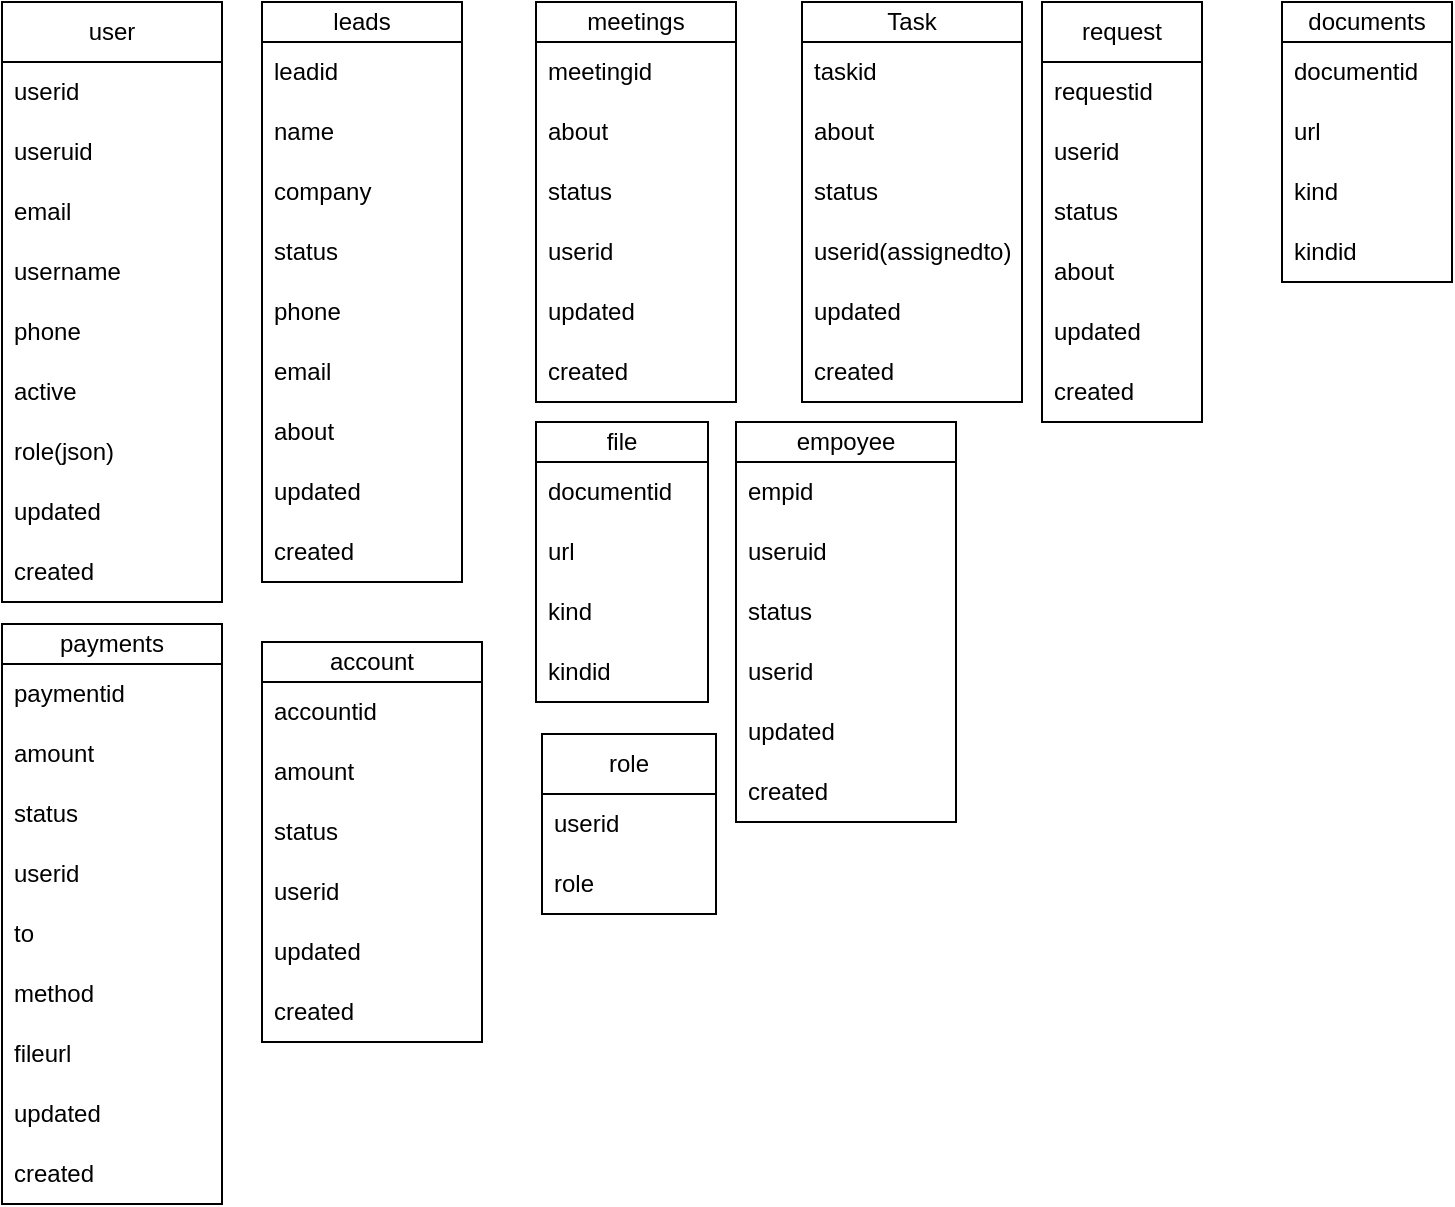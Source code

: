 <mxfile version="22.1.2" type="device">
  <diagram name="Page-1" id="ok1ueWbKCZK0H_02SurO">
    <mxGraphModel dx="946" dy="1494" grid="1" gridSize="10" guides="1" tooltips="1" connect="1" arrows="1" fold="1" page="1" pageScale="1" pageWidth="827" pageHeight="1169" math="0" shadow="0">
      <root>
        <mxCell id="0" />
        <mxCell id="1" parent="0" />
        <mxCell id="omQnDjZ8pvN8cMmzUUf2-1" value="role" style="swimlane;fontStyle=0;childLayout=stackLayout;horizontal=1;startSize=30;horizontalStack=0;resizeParent=1;resizeParentMax=0;resizeLast=0;collapsible=1;marginBottom=0;whiteSpace=wrap;html=1;" vertex="1" parent="1">
          <mxGeometry x="310" y="-674" width="87" height="90" as="geometry" />
        </mxCell>
        <mxCell id="omQnDjZ8pvN8cMmzUUf2-2" value="userid" style="text;strokeColor=none;fillColor=none;align=left;verticalAlign=middle;spacingLeft=4;spacingRight=4;overflow=hidden;points=[[0,0.5],[1,0.5]];portConstraint=eastwest;rotatable=0;whiteSpace=wrap;html=1;" vertex="1" parent="omQnDjZ8pvN8cMmzUUf2-1">
          <mxGeometry y="30" width="87" height="30" as="geometry" />
        </mxCell>
        <mxCell id="omQnDjZ8pvN8cMmzUUf2-3" value="role" style="text;strokeColor=none;fillColor=none;align=left;verticalAlign=middle;spacingLeft=4;spacingRight=4;overflow=hidden;points=[[0,0.5],[1,0.5]];portConstraint=eastwest;rotatable=0;whiteSpace=wrap;html=1;" vertex="1" parent="omQnDjZ8pvN8cMmzUUf2-1">
          <mxGeometry y="60" width="87" height="30" as="geometry" />
        </mxCell>
        <mxCell id="omQnDjZ8pvN8cMmzUUf2-5" value="user" style="swimlane;fontStyle=0;childLayout=stackLayout;horizontal=1;startSize=30;horizontalStack=0;resizeParent=1;resizeParentMax=0;resizeLast=0;collapsible=1;marginBottom=0;whiteSpace=wrap;html=1;" vertex="1" parent="1">
          <mxGeometry x="40" y="-1040" width="110" height="300" as="geometry" />
        </mxCell>
        <mxCell id="omQnDjZ8pvN8cMmzUUf2-6" value="userid" style="text;strokeColor=none;fillColor=none;align=left;verticalAlign=middle;spacingLeft=4;spacingRight=4;overflow=hidden;points=[[0,0.5],[1,0.5]];portConstraint=eastwest;rotatable=0;whiteSpace=wrap;html=1;" vertex="1" parent="omQnDjZ8pvN8cMmzUUf2-5">
          <mxGeometry y="30" width="110" height="30" as="geometry" />
        </mxCell>
        <mxCell id="omQnDjZ8pvN8cMmzUUf2-98" value="useruid" style="text;strokeColor=none;fillColor=none;align=left;verticalAlign=middle;spacingLeft=4;spacingRight=4;overflow=hidden;points=[[0,0.5],[1,0.5]];portConstraint=eastwest;rotatable=0;whiteSpace=wrap;html=1;" vertex="1" parent="omQnDjZ8pvN8cMmzUUf2-5">
          <mxGeometry y="60" width="110" height="30" as="geometry" />
        </mxCell>
        <mxCell id="omQnDjZ8pvN8cMmzUUf2-7" value="email" style="text;strokeColor=none;fillColor=none;align=left;verticalAlign=middle;spacingLeft=4;spacingRight=4;overflow=hidden;points=[[0,0.5],[1,0.5]];portConstraint=eastwest;rotatable=0;whiteSpace=wrap;html=1;" vertex="1" parent="omQnDjZ8pvN8cMmzUUf2-5">
          <mxGeometry y="90" width="110" height="30" as="geometry" />
        </mxCell>
        <mxCell id="omQnDjZ8pvN8cMmzUUf2-11" value="username" style="text;strokeColor=none;fillColor=none;align=left;verticalAlign=middle;spacingLeft=4;spacingRight=4;overflow=hidden;points=[[0,0.5],[1,0.5]];portConstraint=eastwest;rotatable=0;whiteSpace=wrap;html=1;" vertex="1" parent="omQnDjZ8pvN8cMmzUUf2-5">
          <mxGeometry y="120" width="110" height="30" as="geometry" />
        </mxCell>
        <mxCell id="omQnDjZ8pvN8cMmzUUf2-12" value="phone" style="text;strokeColor=none;fillColor=none;align=left;verticalAlign=middle;spacingLeft=4;spacingRight=4;overflow=hidden;points=[[0,0.5],[1,0.5]];portConstraint=eastwest;rotatable=0;whiteSpace=wrap;html=1;" vertex="1" parent="omQnDjZ8pvN8cMmzUUf2-5">
          <mxGeometry y="150" width="110" height="30" as="geometry" />
        </mxCell>
        <mxCell id="omQnDjZ8pvN8cMmzUUf2-13" value="active" style="text;strokeColor=none;fillColor=none;align=left;verticalAlign=middle;spacingLeft=4;spacingRight=4;overflow=hidden;points=[[0,0.5],[1,0.5]];portConstraint=eastwest;rotatable=0;whiteSpace=wrap;html=1;" vertex="1" parent="omQnDjZ8pvN8cMmzUUf2-5">
          <mxGeometry y="180" width="110" height="30" as="geometry" />
        </mxCell>
        <mxCell id="omQnDjZ8pvN8cMmzUUf2-14" value="role(json)" style="text;strokeColor=none;fillColor=none;align=left;verticalAlign=middle;spacingLeft=4;spacingRight=4;overflow=hidden;points=[[0,0.5],[1,0.5]];portConstraint=eastwest;rotatable=0;whiteSpace=wrap;html=1;" vertex="1" parent="omQnDjZ8pvN8cMmzUUf2-5">
          <mxGeometry y="210" width="110" height="30" as="geometry" />
        </mxCell>
        <mxCell id="omQnDjZ8pvN8cMmzUUf2-43" value="updated" style="text;strokeColor=none;fillColor=none;align=left;verticalAlign=middle;spacingLeft=4;spacingRight=4;overflow=hidden;points=[[0,0.5],[1,0.5]];portConstraint=eastwest;rotatable=0;whiteSpace=wrap;html=1;" vertex="1" parent="omQnDjZ8pvN8cMmzUUf2-5">
          <mxGeometry y="240" width="110" height="30" as="geometry" />
        </mxCell>
        <mxCell id="omQnDjZ8pvN8cMmzUUf2-15" value="created" style="text;strokeColor=none;fillColor=none;align=left;verticalAlign=middle;spacingLeft=4;spacingRight=4;overflow=hidden;points=[[0,0.5],[1,0.5]];portConstraint=eastwest;rotatable=0;whiteSpace=wrap;html=1;" vertex="1" parent="omQnDjZ8pvN8cMmzUUf2-5">
          <mxGeometry y="270" width="110" height="30" as="geometry" />
        </mxCell>
        <mxCell id="omQnDjZ8pvN8cMmzUUf2-18" value="leads" style="swimlane;fontStyle=0;childLayout=stackLayout;horizontal=1;startSize=20;horizontalStack=0;resizeParent=1;resizeParentMax=0;resizeLast=0;collapsible=1;marginBottom=0;whiteSpace=wrap;html=1;" vertex="1" parent="1">
          <mxGeometry x="170" y="-1040" width="100" height="290" as="geometry" />
        </mxCell>
        <mxCell id="omQnDjZ8pvN8cMmzUUf2-20" value="leadid" style="text;strokeColor=none;fillColor=none;align=left;verticalAlign=middle;spacingLeft=4;spacingRight=4;overflow=hidden;points=[[0,0.5],[1,0.5]];portConstraint=eastwest;rotatable=0;whiteSpace=wrap;html=1;" vertex="1" parent="omQnDjZ8pvN8cMmzUUf2-18">
          <mxGeometry y="20" width="100" height="30" as="geometry" />
        </mxCell>
        <mxCell id="omQnDjZ8pvN8cMmzUUf2-19" value="name" style="text;strokeColor=none;fillColor=none;align=left;verticalAlign=middle;spacingLeft=4;spacingRight=4;overflow=hidden;points=[[0,0.5],[1,0.5]];portConstraint=eastwest;rotatable=0;whiteSpace=wrap;html=1;" vertex="1" parent="omQnDjZ8pvN8cMmzUUf2-18">
          <mxGeometry y="50" width="100" height="30" as="geometry" />
        </mxCell>
        <mxCell id="omQnDjZ8pvN8cMmzUUf2-34" value="company" style="text;strokeColor=none;fillColor=none;align=left;verticalAlign=middle;spacingLeft=4;spacingRight=4;overflow=hidden;points=[[0,0.5],[1,0.5]];portConstraint=eastwest;rotatable=0;whiteSpace=wrap;html=1;" vertex="1" parent="omQnDjZ8pvN8cMmzUUf2-18">
          <mxGeometry y="80" width="100" height="30" as="geometry" />
        </mxCell>
        <mxCell id="omQnDjZ8pvN8cMmzUUf2-21" value="status" style="text;strokeColor=none;fillColor=none;align=left;verticalAlign=middle;spacingLeft=4;spacingRight=4;overflow=hidden;points=[[0,0.5],[1,0.5]];portConstraint=eastwest;rotatable=0;whiteSpace=wrap;html=1;" vertex="1" parent="omQnDjZ8pvN8cMmzUUf2-18">
          <mxGeometry y="110" width="100" height="30" as="geometry" />
        </mxCell>
        <mxCell id="omQnDjZ8pvN8cMmzUUf2-22" value="phone" style="text;strokeColor=none;fillColor=none;align=left;verticalAlign=middle;spacingLeft=4;spacingRight=4;overflow=hidden;points=[[0,0.5],[1,0.5]];portConstraint=eastwest;rotatable=0;whiteSpace=wrap;html=1;" vertex="1" parent="omQnDjZ8pvN8cMmzUUf2-18">
          <mxGeometry y="140" width="100" height="30" as="geometry" />
        </mxCell>
        <mxCell id="omQnDjZ8pvN8cMmzUUf2-23" value="email" style="text;strokeColor=none;fillColor=none;align=left;verticalAlign=middle;spacingLeft=4;spacingRight=4;overflow=hidden;points=[[0,0.5],[1,0.5]];portConstraint=eastwest;rotatable=0;whiteSpace=wrap;html=1;" vertex="1" parent="omQnDjZ8pvN8cMmzUUf2-18">
          <mxGeometry y="170" width="100" height="30" as="geometry" />
        </mxCell>
        <mxCell id="omQnDjZ8pvN8cMmzUUf2-35" value="about" style="text;strokeColor=none;fillColor=none;align=left;verticalAlign=middle;spacingLeft=4;spacingRight=4;overflow=hidden;points=[[0,0.5],[1,0.5]];portConstraint=eastwest;rotatable=0;whiteSpace=wrap;html=1;" vertex="1" parent="omQnDjZ8pvN8cMmzUUf2-18">
          <mxGeometry y="200" width="100" height="30" as="geometry" />
        </mxCell>
        <mxCell id="omQnDjZ8pvN8cMmzUUf2-24" value="updated" style="text;strokeColor=none;fillColor=none;align=left;verticalAlign=middle;spacingLeft=4;spacingRight=4;overflow=hidden;points=[[0,0.5],[1,0.5]];portConstraint=eastwest;rotatable=0;whiteSpace=wrap;html=1;" vertex="1" parent="omQnDjZ8pvN8cMmzUUf2-18">
          <mxGeometry y="230" width="100" height="30" as="geometry" />
        </mxCell>
        <mxCell id="omQnDjZ8pvN8cMmzUUf2-25" value="created" style="text;strokeColor=none;fillColor=none;align=left;verticalAlign=middle;spacingLeft=4;spacingRight=4;overflow=hidden;points=[[0,0.5],[1,0.5]];portConstraint=eastwest;rotatable=0;whiteSpace=wrap;html=1;" vertex="1" parent="omQnDjZ8pvN8cMmzUUf2-18">
          <mxGeometry y="260" width="100" height="30" as="geometry" />
        </mxCell>
        <mxCell id="omQnDjZ8pvN8cMmzUUf2-26" value="meetings" style="swimlane;fontStyle=0;childLayout=stackLayout;horizontal=1;startSize=20;horizontalStack=0;resizeParent=1;resizeParentMax=0;resizeLast=0;collapsible=1;marginBottom=0;whiteSpace=wrap;html=1;" vertex="1" parent="1">
          <mxGeometry x="307" y="-1040" width="100" height="200" as="geometry" />
        </mxCell>
        <mxCell id="omQnDjZ8pvN8cMmzUUf2-27" value="meetingid" style="text;strokeColor=none;fillColor=none;align=left;verticalAlign=middle;spacingLeft=4;spacingRight=4;overflow=hidden;points=[[0,0.5],[1,0.5]];portConstraint=eastwest;rotatable=0;whiteSpace=wrap;html=1;" vertex="1" parent="omQnDjZ8pvN8cMmzUUf2-26">
          <mxGeometry y="20" width="100" height="30" as="geometry" />
        </mxCell>
        <mxCell id="omQnDjZ8pvN8cMmzUUf2-28" value="about" style="text;strokeColor=none;fillColor=none;align=left;verticalAlign=middle;spacingLeft=4;spacingRight=4;overflow=hidden;points=[[0,0.5],[1,0.5]];portConstraint=eastwest;rotatable=0;whiteSpace=wrap;html=1;" vertex="1" parent="omQnDjZ8pvN8cMmzUUf2-26">
          <mxGeometry y="50" width="100" height="30" as="geometry" />
        </mxCell>
        <mxCell id="omQnDjZ8pvN8cMmzUUf2-29" value="status" style="text;strokeColor=none;fillColor=none;align=left;verticalAlign=middle;spacingLeft=4;spacingRight=4;overflow=hidden;points=[[0,0.5],[1,0.5]];portConstraint=eastwest;rotatable=0;whiteSpace=wrap;html=1;" vertex="1" parent="omQnDjZ8pvN8cMmzUUf2-26">
          <mxGeometry y="80" width="100" height="30" as="geometry" />
        </mxCell>
        <mxCell id="omQnDjZ8pvN8cMmzUUf2-30" value="userid" style="text;strokeColor=none;fillColor=none;align=left;verticalAlign=middle;spacingLeft=4;spacingRight=4;overflow=hidden;points=[[0,0.5],[1,0.5]];portConstraint=eastwest;rotatable=0;whiteSpace=wrap;html=1;" vertex="1" parent="omQnDjZ8pvN8cMmzUUf2-26">
          <mxGeometry y="110" width="100" height="30" as="geometry" />
        </mxCell>
        <mxCell id="omQnDjZ8pvN8cMmzUUf2-32" value="updated" style="text;strokeColor=none;fillColor=none;align=left;verticalAlign=middle;spacingLeft=4;spacingRight=4;overflow=hidden;points=[[0,0.5],[1,0.5]];portConstraint=eastwest;rotatable=0;whiteSpace=wrap;html=1;" vertex="1" parent="omQnDjZ8pvN8cMmzUUf2-26">
          <mxGeometry y="140" width="100" height="30" as="geometry" />
        </mxCell>
        <mxCell id="omQnDjZ8pvN8cMmzUUf2-33" value="created" style="text;strokeColor=none;fillColor=none;align=left;verticalAlign=middle;spacingLeft=4;spacingRight=4;overflow=hidden;points=[[0,0.5],[1,0.5]];portConstraint=eastwest;rotatable=0;whiteSpace=wrap;html=1;" vertex="1" parent="omQnDjZ8pvN8cMmzUUf2-26">
          <mxGeometry y="170" width="100" height="30" as="geometry" />
        </mxCell>
        <mxCell id="omQnDjZ8pvN8cMmzUUf2-36" value="Task" style="swimlane;fontStyle=0;childLayout=stackLayout;horizontal=1;startSize=20;horizontalStack=0;resizeParent=1;resizeParentMax=0;resizeLast=0;collapsible=1;marginBottom=0;whiteSpace=wrap;html=1;" vertex="1" parent="1">
          <mxGeometry x="440" y="-1040" width="110" height="200" as="geometry" />
        </mxCell>
        <mxCell id="omQnDjZ8pvN8cMmzUUf2-37" value="taskid" style="text;strokeColor=none;fillColor=none;align=left;verticalAlign=middle;spacingLeft=4;spacingRight=4;overflow=hidden;points=[[0,0.5],[1,0.5]];portConstraint=eastwest;rotatable=0;whiteSpace=wrap;html=1;" vertex="1" parent="omQnDjZ8pvN8cMmzUUf2-36">
          <mxGeometry y="20" width="110" height="30" as="geometry" />
        </mxCell>
        <mxCell id="omQnDjZ8pvN8cMmzUUf2-38" value="about" style="text;strokeColor=none;fillColor=none;align=left;verticalAlign=middle;spacingLeft=4;spacingRight=4;overflow=hidden;points=[[0,0.5],[1,0.5]];portConstraint=eastwest;rotatable=0;whiteSpace=wrap;html=1;" vertex="1" parent="omQnDjZ8pvN8cMmzUUf2-36">
          <mxGeometry y="50" width="110" height="30" as="geometry" />
        </mxCell>
        <mxCell id="omQnDjZ8pvN8cMmzUUf2-39" value="status" style="text;strokeColor=none;fillColor=none;align=left;verticalAlign=middle;spacingLeft=4;spacingRight=4;overflow=hidden;points=[[0,0.5],[1,0.5]];portConstraint=eastwest;rotatable=0;whiteSpace=wrap;html=1;" vertex="1" parent="omQnDjZ8pvN8cMmzUUf2-36">
          <mxGeometry y="80" width="110" height="30" as="geometry" />
        </mxCell>
        <mxCell id="omQnDjZ8pvN8cMmzUUf2-40" value="userid(assignedto)" style="text;strokeColor=none;fillColor=none;align=left;verticalAlign=middle;spacingLeft=4;spacingRight=4;overflow=hidden;points=[[0,0.5],[1,0.5]];portConstraint=eastwest;rotatable=0;whiteSpace=wrap;html=1;" vertex="1" parent="omQnDjZ8pvN8cMmzUUf2-36">
          <mxGeometry y="110" width="110" height="30" as="geometry" />
        </mxCell>
        <mxCell id="omQnDjZ8pvN8cMmzUUf2-41" value="updated" style="text;strokeColor=none;fillColor=none;align=left;verticalAlign=middle;spacingLeft=4;spacingRight=4;overflow=hidden;points=[[0,0.5],[1,0.5]];portConstraint=eastwest;rotatable=0;whiteSpace=wrap;html=1;" vertex="1" parent="omQnDjZ8pvN8cMmzUUf2-36">
          <mxGeometry y="140" width="110" height="30" as="geometry" />
        </mxCell>
        <mxCell id="omQnDjZ8pvN8cMmzUUf2-42" value="created" style="text;strokeColor=none;fillColor=none;align=left;verticalAlign=middle;spacingLeft=4;spacingRight=4;overflow=hidden;points=[[0,0.5],[1,0.5]];portConstraint=eastwest;rotatable=0;whiteSpace=wrap;html=1;" vertex="1" parent="omQnDjZ8pvN8cMmzUUf2-36">
          <mxGeometry y="170" width="110" height="30" as="geometry" />
        </mxCell>
        <mxCell id="omQnDjZ8pvN8cMmzUUf2-44" value="request" style="swimlane;fontStyle=0;childLayout=stackLayout;horizontal=1;startSize=30;horizontalStack=0;resizeParent=1;resizeParentMax=0;resizeLast=0;collapsible=1;marginBottom=0;whiteSpace=wrap;html=1;" vertex="1" parent="1">
          <mxGeometry x="560" y="-1040" width="80" height="210" as="geometry" />
        </mxCell>
        <mxCell id="omQnDjZ8pvN8cMmzUUf2-50" value="requestid" style="text;strokeColor=none;fillColor=none;align=left;verticalAlign=middle;spacingLeft=4;spacingRight=4;overflow=hidden;points=[[0,0.5],[1,0.5]];portConstraint=eastwest;rotatable=0;whiteSpace=wrap;html=1;" vertex="1" parent="omQnDjZ8pvN8cMmzUUf2-44">
          <mxGeometry y="30" width="80" height="30" as="geometry" />
        </mxCell>
        <mxCell id="omQnDjZ8pvN8cMmzUUf2-45" value="userid" style="text;strokeColor=none;fillColor=none;align=left;verticalAlign=middle;spacingLeft=4;spacingRight=4;overflow=hidden;points=[[0,0.5],[1,0.5]];portConstraint=eastwest;rotatable=0;whiteSpace=wrap;html=1;" vertex="1" parent="omQnDjZ8pvN8cMmzUUf2-44">
          <mxGeometry y="60" width="80" height="30" as="geometry" />
        </mxCell>
        <mxCell id="omQnDjZ8pvN8cMmzUUf2-46" value="status" style="text;strokeColor=none;fillColor=none;align=left;verticalAlign=middle;spacingLeft=4;spacingRight=4;overflow=hidden;points=[[0,0.5],[1,0.5]];portConstraint=eastwest;rotatable=0;whiteSpace=wrap;html=1;" vertex="1" parent="omQnDjZ8pvN8cMmzUUf2-44">
          <mxGeometry y="90" width="80" height="30" as="geometry" />
        </mxCell>
        <mxCell id="omQnDjZ8pvN8cMmzUUf2-47" value="about" style="text;strokeColor=none;fillColor=none;align=left;verticalAlign=middle;spacingLeft=4;spacingRight=4;overflow=hidden;points=[[0,0.5],[1,0.5]];portConstraint=eastwest;rotatable=0;whiteSpace=wrap;html=1;" vertex="1" parent="omQnDjZ8pvN8cMmzUUf2-44">
          <mxGeometry y="120" width="80" height="30" as="geometry" />
        </mxCell>
        <mxCell id="omQnDjZ8pvN8cMmzUUf2-48" value="updated" style="text;strokeColor=none;fillColor=none;align=left;verticalAlign=middle;spacingLeft=4;spacingRight=4;overflow=hidden;points=[[0,0.5],[1,0.5]];portConstraint=eastwest;rotatable=0;whiteSpace=wrap;html=1;" vertex="1" parent="omQnDjZ8pvN8cMmzUUf2-44">
          <mxGeometry y="150" width="80" height="30" as="geometry" />
        </mxCell>
        <mxCell id="omQnDjZ8pvN8cMmzUUf2-49" value="created" style="text;strokeColor=none;fillColor=none;align=left;verticalAlign=middle;spacingLeft=4;spacingRight=4;overflow=hidden;points=[[0,0.5],[1,0.5]];portConstraint=eastwest;rotatable=0;whiteSpace=wrap;html=1;" vertex="1" parent="omQnDjZ8pvN8cMmzUUf2-44">
          <mxGeometry y="180" width="80" height="30" as="geometry" />
        </mxCell>
        <mxCell id="omQnDjZ8pvN8cMmzUUf2-51" value="payments" style="swimlane;fontStyle=0;childLayout=stackLayout;horizontal=1;startSize=20;horizontalStack=0;resizeParent=1;resizeParentMax=0;resizeLast=0;collapsible=1;marginBottom=0;whiteSpace=wrap;html=1;" vertex="1" parent="1">
          <mxGeometry x="40" y="-729" width="110" height="290" as="geometry" />
        </mxCell>
        <mxCell id="omQnDjZ8pvN8cMmzUUf2-52" value="paymentid" style="text;strokeColor=none;fillColor=none;align=left;verticalAlign=middle;spacingLeft=4;spacingRight=4;overflow=hidden;points=[[0,0.5],[1,0.5]];portConstraint=eastwest;rotatable=0;whiteSpace=wrap;html=1;" vertex="1" parent="omQnDjZ8pvN8cMmzUUf2-51">
          <mxGeometry y="20" width="110" height="30" as="geometry" />
        </mxCell>
        <mxCell id="omQnDjZ8pvN8cMmzUUf2-53" value="amount" style="text;strokeColor=none;fillColor=none;align=left;verticalAlign=middle;spacingLeft=4;spacingRight=4;overflow=hidden;points=[[0,0.5],[1,0.5]];portConstraint=eastwest;rotatable=0;whiteSpace=wrap;html=1;" vertex="1" parent="omQnDjZ8pvN8cMmzUUf2-51">
          <mxGeometry y="50" width="110" height="30" as="geometry" />
        </mxCell>
        <mxCell id="omQnDjZ8pvN8cMmzUUf2-55" value="status" style="text;strokeColor=none;fillColor=none;align=left;verticalAlign=middle;spacingLeft=4;spacingRight=4;overflow=hidden;points=[[0,0.5],[1,0.5]];portConstraint=eastwest;rotatable=0;whiteSpace=wrap;html=1;" vertex="1" parent="omQnDjZ8pvN8cMmzUUf2-51">
          <mxGeometry y="80" width="110" height="30" as="geometry" />
        </mxCell>
        <mxCell id="omQnDjZ8pvN8cMmzUUf2-56" value="userid" style="text;strokeColor=none;fillColor=none;align=left;verticalAlign=middle;spacingLeft=4;spacingRight=4;overflow=hidden;points=[[0,0.5],[1,0.5]];portConstraint=eastwest;rotatable=0;whiteSpace=wrap;html=1;" vertex="1" parent="omQnDjZ8pvN8cMmzUUf2-51">
          <mxGeometry y="110" width="110" height="30" as="geometry" />
        </mxCell>
        <mxCell id="omQnDjZ8pvN8cMmzUUf2-73" value="to&lt;br&gt;" style="text;strokeColor=none;fillColor=none;align=left;verticalAlign=middle;spacingLeft=4;spacingRight=4;overflow=hidden;points=[[0,0.5],[1,0.5]];portConstraint=eastwest;rotatable=0;whiteSpace=wrap;html=1;" vertex="1" parent="omQnDjZ8pvN8cMmzUUf2-51">
          <mxGeometry y="140" width="110" height="30" as="geometry" />
        </mxCell>
        <mxCell id="omQnDjZ8pvN8cMmzUUf2-63" value="method" style="text;strokeColor=none;fillColor=none;align=left;verticalAlign=middle;spacingLeft=4;spacingRight=4;overflow=hidden;points=[[0,0.5],[1,0.5]];portConstraint=eastwest;rotatable=0;whiteSpace=wrap;html=1;" vertex="1" parent="omQnDjZ8pvN8cMmzUUf2-51">
          <mxGeometry y="170" width="110" height="30" as="geometry" />
        </mxCell>
        <mxCell id="omQnDjZ8pvN8cMmzUUf2-72" value="fileurl" style="text;strokeColor=none;fillColor=none;align=left;verticalAlign=middle;spacingLeft=4;spacingRight=4;overflow=hidden;points=[[0,0.5],[1,0.5]];portConstraint=eastwest;rotatable=0;whiteSpace=wrap;html=1;" vertex="1" parent="omQnDjZ8pvN8cMmzUUf2-51">
          <mxGeometry y="200" width="110" height="30" as="geometry" />
        </mxCell>
        <mxCell id="omQnDjZ8pvN8cMmzUUf2-59" value="updated" style="text;strokeColor=none;fillColor=none;align=left;verticalAlign=middle;spacingLeft=4;spacingRight=4;overflow=hidden;points=[[0,0.5],[1,0.5]];portConstraint=eastwest;rotatable=0;whiteSpace=wrap;html=1;" vertex="1" parent="omQnDjZ8pvN8cMmzUUf2-51">
          <mxGeometry y="230" width="110" height="30" as="geometry" />
        </mxCell>
        <mxCell id="omQnDjZ8pvN8cMmzUUf2-60" value="created" style="text;strokeColor=none;fillColor=none;align=left;verticalAlign=middle;spacingLeft=4;spacingRight=4;overflow=hidden;points=[[0,0.5],[1,0.5]];portConstraint=eastwest;rotatable=0;whiteSpace=wrap;html=1;" vertex="1" parent="omQnDjZ8pvN8cMmzUUf2-51">
          <mxGeometry y="260" width="110" height="30" as="geometry" />
        </mxCell>
        <mxCell id="omQnDjZ8pvN8cMmzUUf2-64" value="account" style="swimlane;fontStyle=0;childLayout=stackLayout;horizontal=1;startSize=20;horizontalStack=0;resizeParent=1;resizeParentMax=0;resizeLast=0;collapsible=1;marginBottom=0;whiteSpace=wrap;html=1;" vertex="1" parent="1">
          <mxGeometry x="170" y="-720" width="110" height="200" as="geometry" />
        </mxCell>
        <mxCell id="omQnDjZ8pvN8cMmzUUf2-65" value="accountid" style="text;strokeColor=none;fillColor=none;align=left;verticalAlign=middle;spacingLeft=4;spacingRight=4;overflow=hidden;points=[[0,0.5],[1,0.5]];portConstraint=eastwest;rotatable=0;whiteSpace=wrap;html=1;" vertex="1" parent="omQnDjZ8pvN8cMmzUUf2-64">
          <mxGeometry y="20" width="110" height="30" as="geometry" />
        </mxCell>
        <mxCell id="omQnDjZ8pvN8cMmzUUf2-74" value="amount" style="text;strokeColor=none;fillColor=none;align=left;verticalAlign=middle;spacingLeft=4;spacingRight=4;overflow=hidden;points=[[0,0.5],[1,0.5]];portConstraint=eastwest;rotatable=0;whiteSpace=wrap;html=1;" vertex="1" parent="omQnDjZ8pvN8cMmzUUf2-64">
          <mxGeometry y="50" width="110" height="30" as="geometry" />
        </mxCell>
        <mxCell id="omQnDjZ8pvN8cMmzUUf2-67" value="status" style="text;strokeColor=none;fillColor=none;align=left;verticalAlign=middle;spacingLeft=4;spacingRight=4;overflow=hidden;points=[[0,0.5],[1,0.5]];portConstraint=eastwest;rotatable=0;whiteSpace=wrap;html=1;" vertex="1" parent="omQnDjZ8pvN8cMmzUUf2-64">
          <mxGeometry y="80" width="110" height="30" as="geometry" />
        </mxCell>
        <mxCell id="omQnDjZ8pvN8cMmzUUf2-68" value="userid" style="text;strokeColor=none;fillColor=none;align=left;verticalAlign=middle;spacingLeft=4;spacingRight=4;overflow=hidden;points=[[0,0.5],[1,0.5]];portConstraint=eastwest;rotatable=0;whiteSpace=wrap;html=1;" vertex="1" parent="omQnDjZ8pvN8cMmzUUf2-64">
          <mxGeometry y="110" width="110" height="30" as="geometry" />
        </mxCell>
        <mxCell id="omQnDjZ8pvN8cMmzUUf2-70" value="updated" style="text;strokeColor=none;fillColor=none;align=left;verticalAlign=middle;spacingLeft=4;spacingRight=4;overflow=hidden;points=[[0,0.5],[1,0.5]];portConstraint=eastwest;rotatable=0;whiteSpace=wrap;html=1;" vertex="1" parent="omQnDjZ8pvN8cMmzUUf2-64">
          <mxGeometry y="140" width="110" height="30" as="geometry" />
        </mxCell>
        <mxCell id="omQnDjZ8pvN8cMmzUUf2-71" value="created" style="text;strokeColor=none;fillColor=none;align=left;verticalAlign=middle;spacingLeft=4;spacingRight=4;overflow=hidden;points=[[0,0.5],[1,0.5]];portConstraint=eastwest;rotatable=0;whiteSpace=wrap;html=1;" vertex="1" parent="omQnDjZ8pvN8cMmzUUf2-64">
          <mxGeometry y="170" width="110" height="30" as="geometry" />
        </mxCell>
        <mxCell id="omQnDjZ8pvN8cMmzUUf2-75" value="documents" style="swimlane;fontStyle=0;childLayout=stackLayout;horizontal=1;startSize=20;horizontalStack=0;resizeParent=1;resizeParentMax=0;resizeLast=0;collapsible=1;marginBottom=0;whiteSpace=wrap;html=1;" vertex="1" parent="1">
          <mxGeometry x="680" y="-1040" width="85" height="140" as="geometry" />
        </mxCell>
        <mxCell id="omQnDjZ8pvN8cMmzUUf2-76" value="documentid" style="text;strokeColor=none;fillColor=none;align=left;verticalAlign=middle;spacingLeft=4;spacingRight=4;overflow=hidden;points=[[0,0.5],[1,0.5]];portConstraint=eastwest;rotatable=0;whiteSpace=wrap;html=1;" vertex="1" parent="omQnDjZ8pvN8cMmzUUf2-75">
          <mxGeometry y="20" width="85" height="30" as="geometry" />
        </mxCell>
        <mxCell id="omQnDjZ8pvN8cMmzUUf2-77" value="url" style="text;strokeColor=none;fillColor=none;align=left;verticalAlign=middle;spacingLeft=4;spacingRight=4;overflow=hidden;points=[[0,0.5],[1,0.5]];portConstraint=eastwest;rotatable=0;whiteSpace=wrap;html=1;" vertex="1" parent="omQnDjZ8pvN8cMmzUUf2-75">
          <mxGeometry y="50" width="85" height="30" as="geometry" />
        </mxCell>
        <mxCell id="omQnDjZ8pvN8cMmzUUf2-83" value="kind" style="text;strokeColor=none;fillColor=none;align=left;verticalAlign=middle;spacingLeft=4;spacingRight=4;overflow=hidden;points=[[0,0.5],[1,0.5]];portConstraint=eastwest;rotatable=0;whiteSpace=wrap;html=1;" vertex="1" parent="omQnDjZ8pvN8cMmzUUf2-75">
          <mxGeometry y="80" width="85" height="30" as="geometry" />
        </mxCell>
        <mxCell id="omQnDjZ8pvN8cMmzUUf2-84" value="kindid" style="text;strokeColor=none;fillColor=none;align=left;verticalAlign=middle;spacingLeft=4;spacingRight=4;overflow=hidden;points=[[0,0.5],[1,0.5]];portConstraint=eastwest;rotatable=0;whiteSpace=wrap;html=1;" vertex="1" parent="omQnDjZ8pvN8cMmzUUf2-75">
          <mxGeometry y="110" width="85" height="30" as="geometry" />
        </mxCell>
        <mxCell id="omQnDjZ8pvN8cMmzUUf2-85" value="file" style="swimlane;fontStyle=0;childLayout=stackLayout;horizontal=1;startSize=20;horizontalStack=0;resizeParent=1;resizeParentMax=0;resizeLast=0;collapsible=1;marginBottom=0;whiteSpace=wrap;html=1;" vertex="1" parent="1">
          <mxGeometry x="307" y="-830" width="86" height="140" as="geometry" />
        </mxCell>
        <mxCell id="omQnDjZ8pvN8cMmzUUf2-86" value="documentid" style="text;strokeColor=none;fillColor=none;align=left;verticalAlign=middle;spacingLeft=4;spacingRight=4;overflow=hidden;points=[[0,0.5],[1,0.5]];portConstraint=eastwest;rotatable=0;whiteSpace=wrap;html=1;" vertex="1" parent="omQnDjZ8pvN8cMmzUUf2-85">
          <mxGeometry y="20" width="86" height="30" as="geometry" />
        </mxCell>
        <mxCell id="omQnDjZ8pvN8cMmzUUf2-87" value="url" style="text;strokeColor=none;fillColor=none;align=left;verticalAlign=middle;spacingLeft=4;spacingRight=4;overflow=hidden;points=[[0,0.5],[1,0.5]];portConstraint=eastwest;rotatable=0;whiteSpace=wrap;html=1;" vertex="1" parent="omQnDjZ8pvN8cMmzUUf2-85">
          <mxGeometry y="50" width="86" height="30" as="geometry" />
        </mxCell>
        <mxCell id="omQnDjZ8pvN8cMmzUUf2-88" value="kind" style="text;strokeColor=none;fillColor=none;align=left;verticalAlign=middle;spacingLeft=4;spacingRight=4;overflow=hidden;points=[[0,0.5],[1,0.5]];portConstraint=eastwest;rotatable=0;whiteSpace=wrap;html=1;" vertex="1" parent="omQnDjZ8pvN8cMmzUUf2-85">
          <mxGeometry y="80" width="86" height="30" as="geometry" />
        </mxCell>
        <mxCell id="omQnDjZ8pvN8cMmzUUf2-89" value="kindid" style="text;strokeColor=none;fillColor=none;align=left;verticalAlign=middle;spacingLeft=4;spacingRight=4;overflow=hidden;points=[[0,0.5],[1,0.5]];portConstraint=eastwest;rotatable=0;whiteSpace=wrap;html=1;" vertex="1" parent="omQnDjZ8pvN8cMmzUUf2-85">
          <mxGeometry y="110" width="86" height="30" as="geometry" />
        </mxCell>
        <mxCell id="omQnDjZ8pvN8cMmzUUf2-91" value="empoyee" style="swimlane;fontStyle=0;childLayout=stackLayout;horizontal=1;startSize=20;horizontalStack=0;resizeParent=1;resizeParentMax=0;resizeLast=0;collapsible=1;marginBottom=0;whiteSpace=wrap;html=1;" vertex="1" parent="1">
          <mxGeometry x="407" y="-830" width="110" height="200" as="geometry" />
        </mxCell>
        <mxCell id="omQnDjZ8pvN8cMmzUUf2-92" value="empid" style="text;strokeColor=none;fillColor=none;align=left;verticalAlign=middle;spacingLeft=4;spacingRight=4;overflow=hidden;points=[[0,0.5],[1,0.5]];portConstraint=eastwest;rotatable=0;whiteSpace=wrap;html=1;" vertex="1" parent="omQnDjZ8pvN8cMmzUUf2-91">
          <mxGeometry y="20" width="110" height="30" as="geometry" />
        </mxCell>
        <mxCell id="omQnDjZ8pvN8cMmzUUf2-93" value="useruid" style="text;strokeColor=none;fillColor=none;align=left;verticalAlign=middle;spacingLeft=4;spacingRight=4;overflow=hidden;points=[[0,0.5],[1,0.5]];portConstraint=eastwest;rotatable=0;whiteSpace=wrap;html=1;" vertex="1" parent="omQnDjZ8pvN8cMmzUUf2-91">
          <mxGeometry y="50" width="110" height="30" as="geometry" />
        </mxCell>
        <mxCell id="omQnDjZ8pvN8cMmzUUf2-94" value="status" style="text;strokeColor=none;fillColor=none;align=left;verticalAlign=middle;spacingLeft=4;spacingRight=4;overflow=hidden;points=[[0,0.5],[1,0.5]];portConstraint=eastwest;rotatable=0;whiteSpace=wrap;html=1;" vertex="1" parent="omQnDjZ8pvN8cMmzUUf2-91">
          <mxGeometry y="80" width="110" height="30" as="geometry" />
        </mxCell>
        <mxCell id="omQnDjZ8pvN8cMmzUUf2-95" value="userid" style="text;strokeColor=none;fillColor=none;align=left;verticalAlign=middle;spacingLeft=4;spacingRight=4;overflow=hidden;points=[[0,0.5],[1,0.5]];portConstraint=eastwest;rotatable=0;whiteSpace=wrap;html=1;" vertex="1" parent="omQnDjZ8pvN8cMmzUUf2-91">
          <mxGeometry y="110" width="110" height="30" as="geometry" />
        </mxCell>
        <mxCell id="omQnDjZ8pvN8cMmzUUf2-96" value="updated" style="text;strokeColor=none;fillColor=none;align=left;verticalAlign=middle;spacingLeft=4;spacingRight=4;overflow=hidden;points=[[0,0.5],[1,0.5]];portConstraint=eastwest;rotatable=0;whiteSpace=wrap;html=1;" vertex="1" parent="omQnDjZ8pvN8cMmzUUf2-91">
          <mxGeometry y="140" width="110" height="30" as="geometry" />
        </mxCell>
        <mxCell id="omQnDjZ8pvN8cMmzUUf2-97" value="created" style="text;strokeColor=none;fillColor=none;align=left;verticalAlign=middle;spacingLeft=4;spacingRight=4;overflow=hidden;points=[[0,0.5],[1,0.5]];portConstraint=eastwest;rotatable=0;whiteSpace=wrap;html=1;" vertex="1" parent="omQnDjZ8pvN8cMmzUUf2-91">
          <mxGeometry y="170" width="110" height="30" as="geometry" />
        </mxCell>
      </root>
    </mxGraphModel>
  </diagram>
</mxfile>
